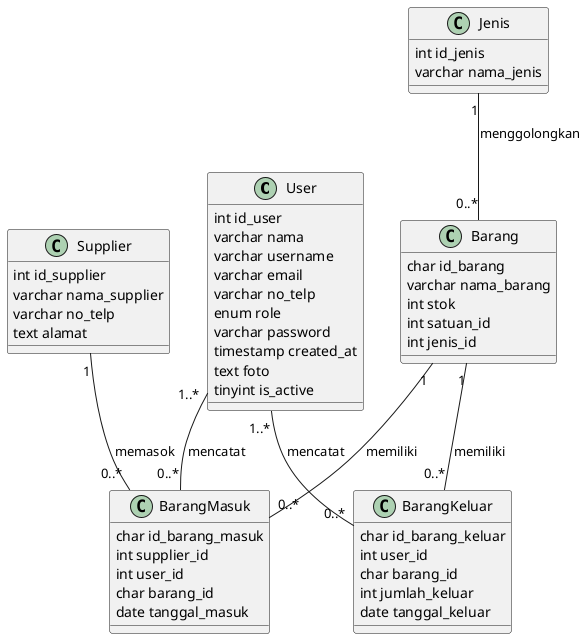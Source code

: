 @startuml
class User {
  int id_user
  varchar nama
  varchar username
  varchar email
  varchar no_telp
  enum role
  varchar password
  timestamp created_at
  text foto
  tinyint is_active
}

class Supplier {
  int id_supplier
  varchar nama_supplier
  varchar no_telp
  text alamat
}

class Barang {
  char id_barang
  varchar nama_barang
  int stok
  int satuan_id
  int jenis_id
}

class BarangMasuk {
  char id_barang_masuk
  int supplier_id
  int user_id
  char barang_id
  date tanggal_masuk
}

class BarangKeluar {
  char id_barang_keluar
  int user_id
  char barang_id
  int jumlah_keluar
  date tanggal_keluar
}

class Jenis {
  int id_jenis
  varchar nama_jenis
}

User "1..*" -- "0..*" BarangMasuk : mencatat
User "1..*" -- "0..*" BarangKeluar : mencatat
Supplier "1" -- "0..*" BarangMasuk : memasok
Barang "1" -- "0..*" BarangMasuk : memiliki
Barang "1" -- "0..*" BarangKeluar : memiliki
Jenis "1" -- "0..*" Barang : menggolongkan
@enduml
